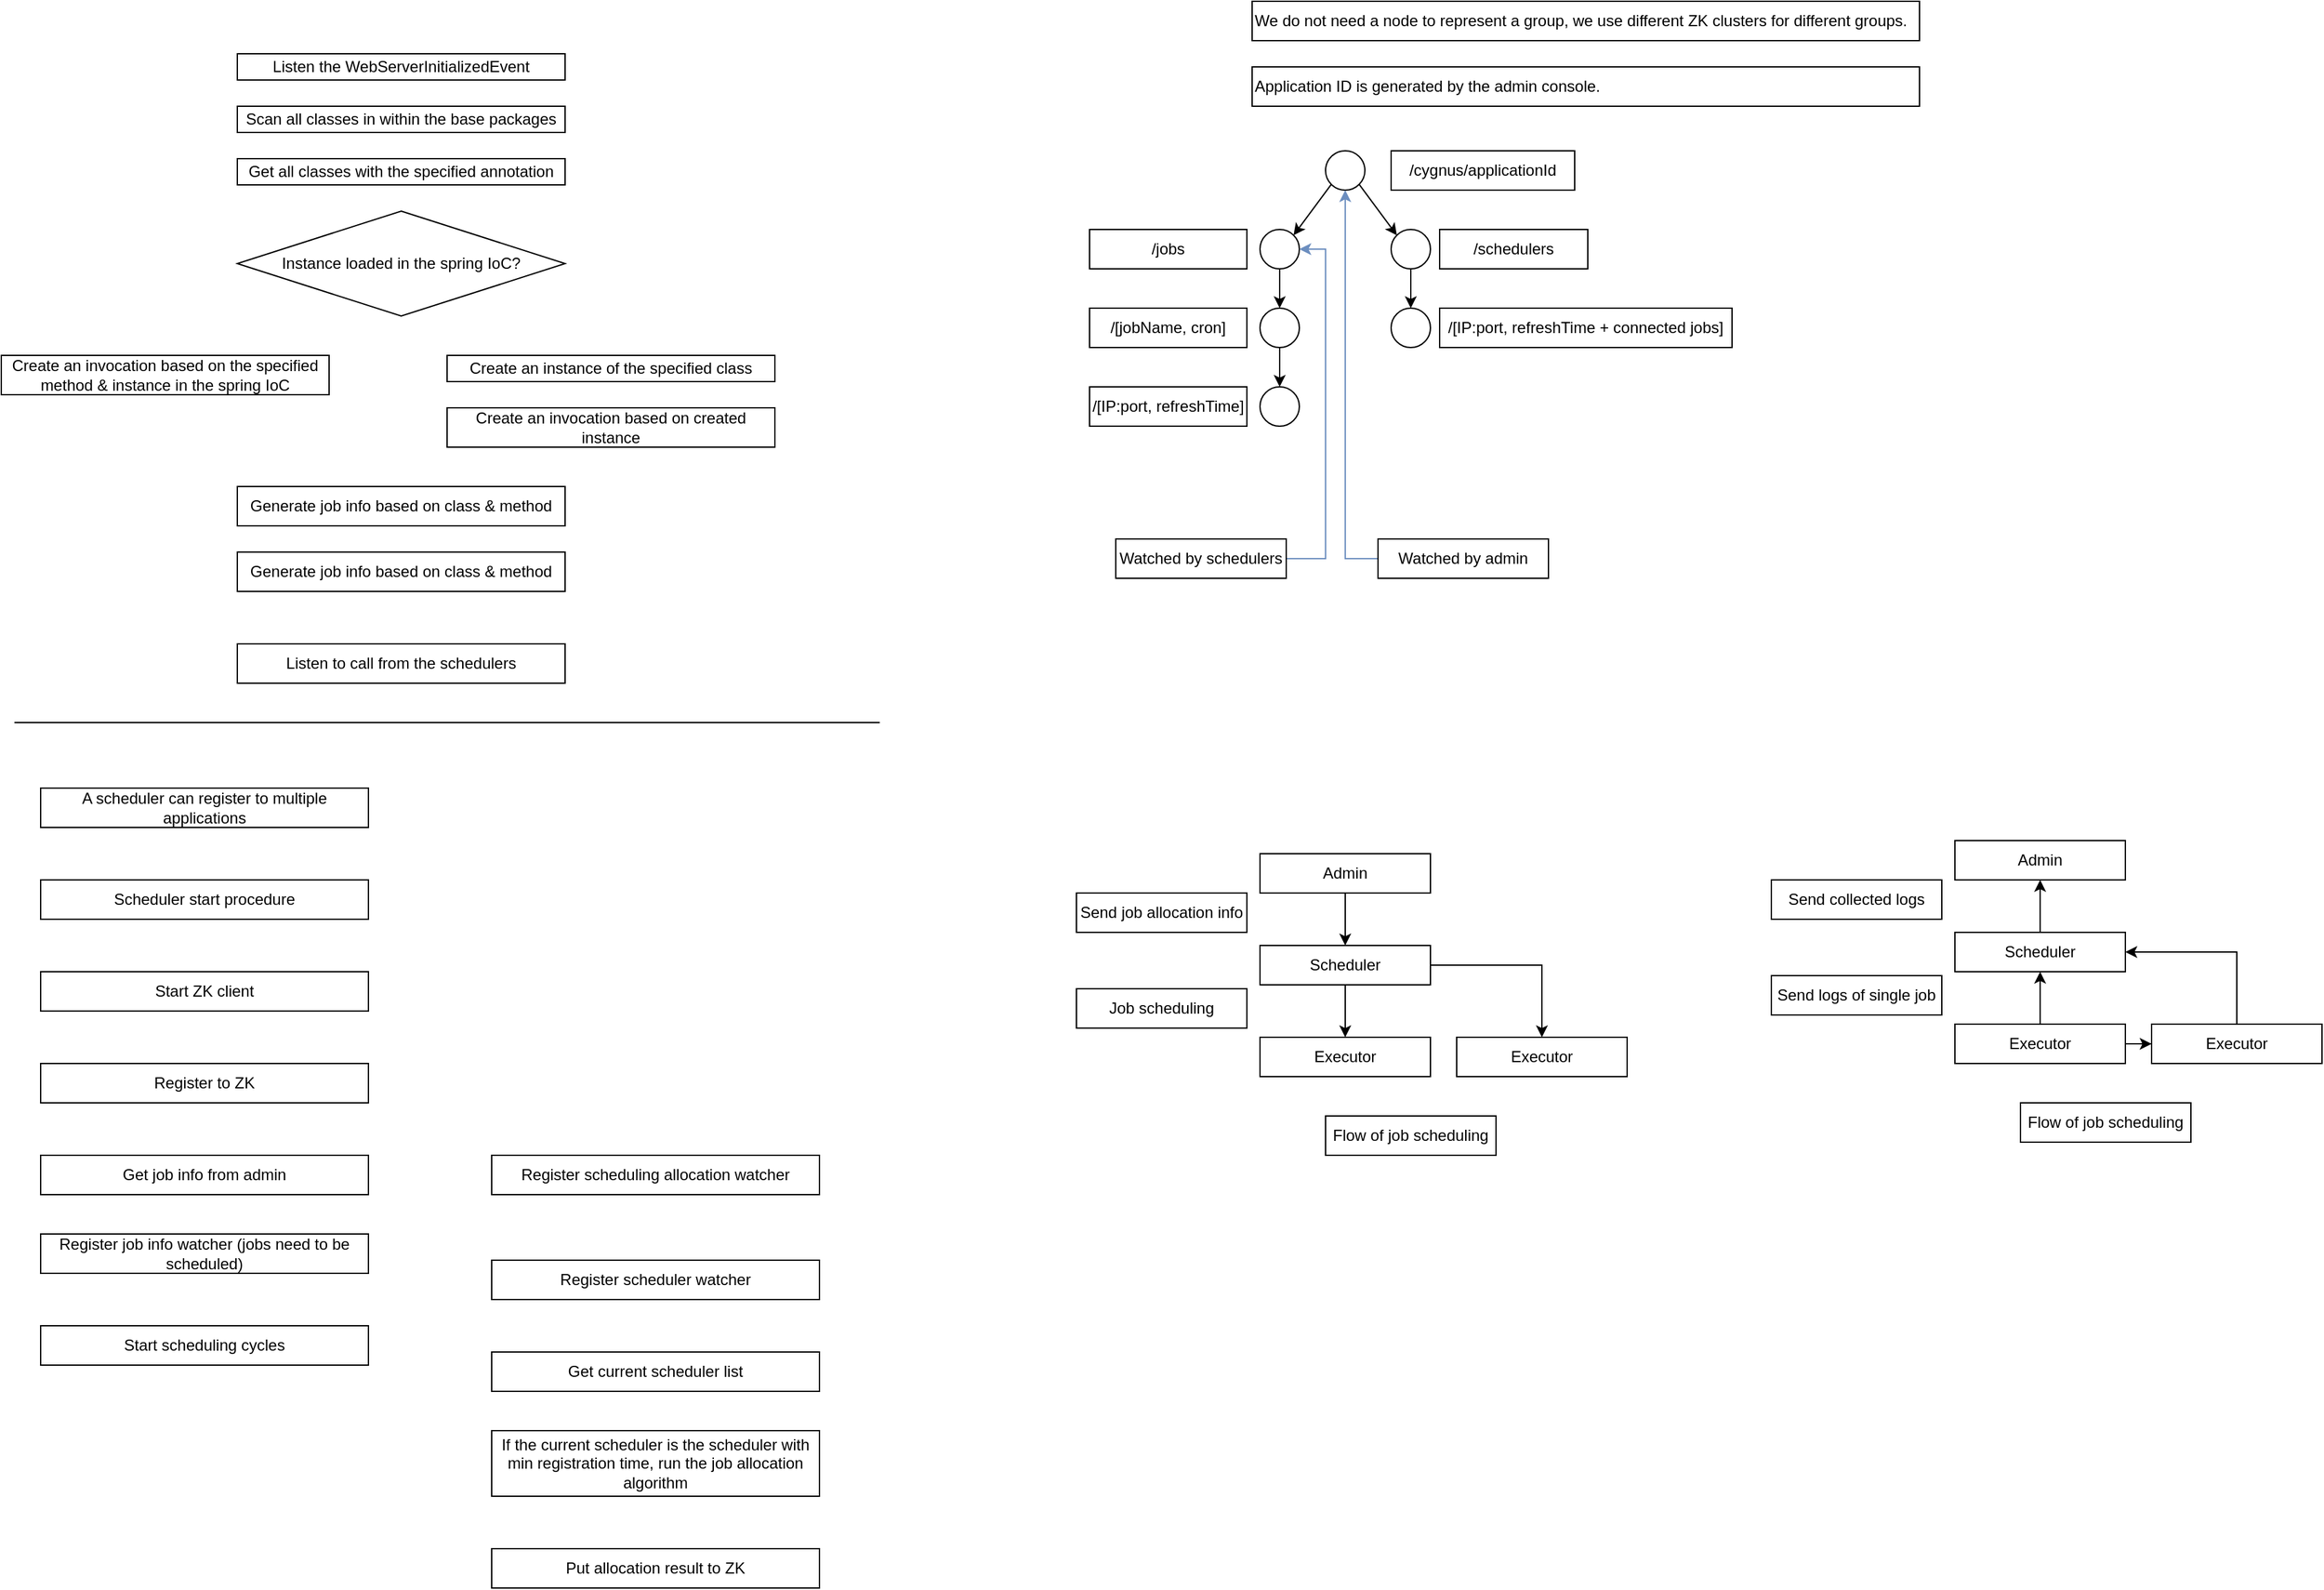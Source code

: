 <mxfile version="21.6.9" type="github">
  <diagram name="第 1 页" id="5EeTXoFenc_YiNX9l1NI">
    <mxGraphModel dx="988" dy="535" grid="1" gridSize="10" guides="1" tooltips="1" connect="1" arrows="1" fold="1" page="1" pageScale="1" pageWidth="827" pageHeight="1169" math="0" shadow="0">
      <root>
        <mxCell id="0" />
        <mxCell id="1" parent="0" />
        <mxCell id="MFsD-34qDo7G34yyTd13-1" value="Listen the&amp;nbsp;WebServerInitializedEvent" style="rounded=0;whiteSpace=wrap;html=1;" parent="1" vertex="1">
          <mxGeometry x="220" y="50" width="250" height="20" as="geometry" />
        </mxCell>
        <mxCell id="MFsD-34qDo7G34yyTd13-4" value="Scan all classes in within the base packages" style="rounded=0;whiteSpace=wrap;html=1;" parent="1" vertex="1">
          <mxGeometry x="220" y="90" width="250" height="20" as="geometry" />
        </mxCell>
        <mxCell id="MFsD-34qDo7G34yyTd13-5" value="Get all classes with the specified annotation" style="rounded=0;whiteSpace=wrap;html=1;" parent="1" vertex="1">
          <mxGeometry x="220" y="130" width="250" height="20" as="geometry" />
        </mxCell>
        <mxCell id="W75cND2qvZO_ZwM8Ezsm-1" value="Create an invocation based on the specified method &amp;amp; instance in the spring IoC" style="rounded=0;whiteSpace=wrap;html=1;" parent="1" vertex="1">
          <mxGeometry x="40" y="280" width="250" height="30" as="geometry" />
        </mxCell>
        <mxCell id="W75cND2qvZO_ZwM8Ezsm-2" value="Instance loaded in the spring IoC?" style="rhombus;whiteSpace=wrap;html=1;" parent="1" vertex="1">
          <mxGeometry x="220" y="170" width="250" height="80" as="geometry" />
        </mxCell>
        <mxCell id="W75cND2qvZO_ZwM8Ezsm-3" value="Create an instance of the specified class" style="rounded=0;whiteSpace=wrap;html=1;" parent="1" vertex="1">
          <mxGeometry x="380" y="280" width="250" height="20" as="geometry" />
        </mxCell>
        <mxCell id="W75cND2qvZO_ZwM8Ezsm-4" value="Create an invocation based on created instance" style="rounded=0;whiteSpace=wrap;html=1;" parent="1" vertex="1">
          <mxGeometry x="380" y="320" width="250" height="30" as="geometry" />
        </mxCell>
        <mxCell id="W75cND2qvZO_ZwM8Ezsm-5" value="Generate job info based on class &amp;amp; method" style="rounded=0;whiteSpace=wrap;html=1;" parent="1" vertex="1">
          <mxGeometry x="220" y="380" width="250" height="30" as="geometry" />
        </mxCell>
        <mxCell id="W75cND2qvZO_ZwM8Ezsm-10" value="Listen to call from the schedulers" style="rounded=0;whiteSpace=wrap;html=1;" parent="1" vertex="1">
          <mxGeometry x="220" y="500" width="250" height="30" as="geometry" />
        </mxCell>
        <mxCell id="DGsf9-MeSTJs5lk7nA3e-1" value="Generate job info based on class &amp;amp; method" style="rounded=0;whiteSpace=wrap;html=1;" parent="1" vertex="1">
          <mxGeometry x="220" y="430" width="250" height="30" as="geometry" />
        </mxCell>
        <mxCell id="4Q25WiTdi54f8AYO-q5Q-1" value="Scheduler start procedure" style="rounded=0;whiteSpace=wrap;html=1;" parent="1" vertex="1">
          <mxGeometry x="70" y="680" width="250" height="30" as="geometry" />
        </mxCell>
        <mxCell id="4Q25WiTdi54f8AYO-q5Q-2" value="" style="endArrow=none;html=1;rounded=0;" parent="1" edge="1">
          <mxGeometry width="50" height="50" relative="1" as="geometry">
            <mxPoint x="50" y="560" as="sourcePoint" />
            <mxPoint x="710" y="560" as="targetPoint" />
          </mxGeometry>
        </mxCell>
        <mxCell id="4Q25WiTdi54f8AYO-q5Q-3" value="Start ZK client" style="rounded=0;whiteSpace=wrap;html=1;" parent="1" vertex="1">
          <mxGeometry x="70" y="750" width="250" height="30" as="geometry" />
        </mxCell>
        <mxCell id="4Q25WiTdi54f8AYO-q5Q-4" value="Get current scheduler list" style="rounded=0;whiteSpace=wrap;html=1;" parent="1" vertex="1">
          <mxGeometry x="414" y="1040" width="250" height="30" as="geometry" />
        </mxCell>
        <mxCell id="4Q25WiTdi54f8AYO-q5Q-5" value="If the current scheduler is the scheduler with min registration time, run the job allocation algorithm" style="rounded=0;whiteSpace=wrap;html=1;" parent="1" vertex="1">
          <mxGeometry x="414" y="1100" width="250" height="50" as="geometry" />
        </mxCell>
        <mxCell id="4Q25WiTdi54f8AYO-q5Q-6" value="Register scheduler watcher" style="rounded=0;whiteSpace=wrap;html=1;" parent="1" vertex="1">
          <mxGeometry x="414" y="970" width="250" height="30" as="geometry" />
        </mxCell>
        <mxCell id="4Q25WiTdi54f8AYO-q5Q-7" value="Start scheduling cycles" style="rounded=0;whiteSpace=wrap;html=1;" parent="1" vertex="1">
          <mxGeometry x="70" y="1020" width="250" height="30" as="geometry" />
        </mxCell>
        <mxCell id="4Q25WiTdi54f8AYO-q5Q-8" value="Put allocation result to ZK" style="rounded=0;whiteSpace=wrap;html=1;" parent="1" vertex="1">
          <mxGeometry x="414" y="1190" width="250" height="30" as="geometry" />
        </mxCell>
        <mxCell id="4Q25WiTdi54f8AYO-q5Q-10" value="Register scheduling allocation watcher" style="rounded=0;whiteSpace=wrap;html=1;" parent="1" vertex="1">
          <mxGeometry x="414" y="890" width="250" height="30" as="geometry" />
        </mxCell>
        <mxCell id="4Q25WiTdi54f8AYO-q5Q-11" value="Get job info from admin" style="rounded=0;whiteSpace=wrap;html=1;" parent="1" vertex="1">
          <mxGeometry x="70" y="890" width="250" height="30" as="geometry" />
        </mxCell>
        <mxCell id="4Q25WiTdi54f8AYO-q5Q-12" value="Register job info watcher (jobs need to be scheduled)" style="rounded=0;whiteSpace=wrap;html=1;" parent="1" vertex="1">
          <mxGeometry x="70" y="950" width="250" height="30" as="geometry" />
        </mxCell>
        <mxCell id="4Q25WiTdi54f8AYO-q5Q-13" value="Register to ZK" style="rounded=0;whiteSpace=wrap;html=1;" parent="1" vertex="1">
          <mxGeometry x="70" y="820" width="250" height="30" as="geometry" />
        </mxCell>
        <mxCell id="pBQQWS3VcoQOjUSulyyc-5" style="rounded=0;orthogonalLoop=1;jettySize=auto;html=1;exitX=0;exitY=1;exitDx=0;exitDy=0;entryX=1;entryY=0;entryDx=0;entryDy=0;" parent="1" source="pBQQWS3VcoQOjUSulyyc-2" target="pBQQWS3VcoQOjUSulyyc-4" edge="1">
          <mxGeometry relative="1" as="geometry" />
        </mxCell>
        <mxCell id="pBQQWS3VcoQOjUSulyyc-7" style="rounded=0;orthogonalLoop=1;jettySize=auto;html=1;exitX=1;exitY=1;exitDx=0;exitDy=0;entryX=0;entryY=0;entryDx=0;entryDy=0;" parent="1" source="pBQQWS3VcoQOjUSulyyc-2" target="pBQQWS3VcoQOjUSulyyc-6" edge="1">
          <mxGeometry relative="1" as="geometry" />
        </mxCell>
        <mxCell id="pBQQWS3VcoQOjUSulyyc-2" value="" style="ellipse;whiteSpace=wrap;html=1;aspect=fixed;" parent="1" vertex="1">
          <mxGeometry x="1050" y="124" width="30" height="30" as="geometry" />
        </mxCell>
        <mxCell id="pBQQWS3VcoQOjUSulyyc-3" value="/cygnus/applicationId" style="rounded=0;whiteSpace=wrap;html=1;" parent="1" vertex="1">
          <mxGeometry x="1100" y="124" width="140" height="30" as="geometry" />
        </mxCell>
        <mxCell id="pBQQWS3VcoQOjUSulyyc-12" style="edgeStyle=orthogonalEdgeStyle;rounded=0;orthogonalLoop=1;jettySize=auto;html=1;exitX=0.5;exitY=1;exitDx=0;exitDy=0;entryX=0.5;entryY=0;entryDx=0;entryDy=0;" parent="1" source="pBQQWS3VcoQOjUSulyyc-4" target="pBQQWS3VcoQOjUSulyyc-11" edge="1">
          <mxGeometry relative="1" as="geometry" />
        </mxCell>
        <mxCell id="pBQQWS3VcoQOjUSulyyc-4" value="" style="ellipse;whiteSpace=wrap;html=1;aspect=fixed;" parent="1" vertex="1">
          <mxGeometry x="1000" y="184" width="30" height="30" as="geometry" />
        </mxCell>
        <mxCell id="pBQQWS3VcoQOjUSulyyc-24" style="edgeStyle=orthogonalEdgeStyle;rounded=0;orthogonalLoop=1;jettySize=auto;html=1;exitX=0.5;exitY=1;exitDx=0;exitDy=0;entryX=0.5;entryY=0;entryDx=0;entryDy=0;" parent="1" source="pBQQWS3VcoQOjUSulyyc-6" target="pBQQWS3VcoQOjUSulyyc-23" edge="1">
          <mxGeometry relative="1" as="geometry" />
        </mxCell>
        <mxCell id="pBQQWS3VcoQOjUSulyyc-6" value="" style="ellipse;whiteSpace=wrap;html=1;aspect=fixed;" parent="1" vertex="1">
          <mxGeometry x="1100" y="184" width="30" height="30" as="geometry" />
        </mxCell>
        <mxCell id="pBQQWS3VcoQOjUSulyyc-8" value="/jobs" style="rounded=0;whiteSpace=wrap;html=1;" parent="1" vertex="1">
          <mxGeometry x="870" y="184" width="120" height="30" as="geometry" />
        </mxCell>
        <mxCell id="pBQQWS3VcoQOjUSulyyc-10" value="/schedulers" style="rounded=0;whiteSpace=wrap;html=1;" parent="1" vertex="1">
          <mxGeometry x="1137" y="184" width="113" height="30" as="geometry" />
        </mxCell>
        <mxCell id="pBQQWS3VcoQOjUSulyyc-15" style="edgeStyle=orthogonalEdgeStyle;rounded=0;orthogonalLoop=1;jettySize=auto;html=1;exitX=0.5;exitY=1;exitDx=0;exitDy=0;entryX=0.5;entryY=0;entryDx=0;entryDy=0;" parent="1" source="pBQQWS3VcoQOjUSulyyc-11" target="pBQQWS3VcoQOjUSulyyc-14" edge="1">
          <mxGeometry relative="1" as="geometry" />
        </mxCell>
        <mxCell id="pBQQWS3VcoQOjUSulyyc-11" value="" style="ellipse;whiteSpace=wrap;html=1;aspect=fixed;" parent="1" vertex="1">
          <mxGeometry x="1000" y="244" width="30" height="30" as="geometry" />
        </mxCell>
        <mxCell id="pBQQWS3VcoQOjUSulyyc-14" value="" style="ellipse;whiteSpace=wrap;html=1;aspect=fixed;" parent="1" vertex="1">
          <mxGeometry x="1000" y="304" width="30" height="30" as="geometry" />
        </mxCell>
        <mxCell id="pBQQWS3VcoQOjUSulyyc-16" value="/[jobName, cron]" style="rounded=0;whiteSpace=wrap;html=1;" parent="1" vertex="1">
          <mxGeometry x="870" y="244" width="120" height="30" as="geometry" />
        </mxCell>
        <mxCell id="pBQQWS3VcoQOjUSulyyc-19" value="We do not need a node to represent a group, we use different ZK clusters for different groups." style="rounded=0;whiteSpace=wrap;html=1;align=left;" parent="1" vertex="1">
          <mxGeometry x="994" y="10" width="509" height="30" as="geometry" />
        </mxCell>
        <mxCell id="pBQQWS3VcoQOjUSulyyc-22" value="/[IP:port, refreshTime]" style="rounded=0;whiteSpace=wrap;html=1;" parent="1" vertex="1">
          <mxGeometry x="870" y="304" width="120" height="30" as="geometry" />
        </mxCell>
        <mxCell id="pBQQWS3VcoQOjUSulyyc-23" value="" style="ellipse;whiteSpace=wrap;html=1;aspect=fixed;" parent="1" vertex="1">
          <mxGeometry x="1100" y="244" width="30" height="30" as="geometry" />
        </mxCell>
        <mxCell id="pBQQWS3VcoQOjUSulyyc-33" value="A scheduler can register to multiple applications" style="rounded=0;whiteSpace=wrap;html=1;" parent="1" vertex="1">
          <mxGeometry x="70" y="610" width="250" height="30" as="geometry" />
        </mxCell>
        <mxCell id="QsFEnTBMGscoWcGjqfU7-1" value="/[IP:port, refreshTime + connected jobs]" style="rounded=0;whiteSpace=wrap;html=1;" parent="1" vertex="1">
          <mxGeometry x="1137" y="244" width="223" height="30" as="geometry" />
        </mxCell>
        <mxCell id="QsFEnTBMGscoWcGjqfU7-2" value="Application ID is generated by the admin console." style="rounded=0;whiteSpace=wrap;html=1;align=left;" parent="1" vertex="1">
          <mxGeometry x="994" y="60" width="509" height="30" as="geometry" />
        </mxCell>
        <mxCell id="QsFEnTBMGscoWcGjqfU7-6" style="edgeStyle=orthogonalEdgeStyle;rounded=0;orthogonalLoop=1;jettySize=auto;html=1;exitX=1;exitY=0.5;exitDx=0;exitDy=0;entryX=1;entryY=0.5;entryDx=0;entryDy=0;fillColor=#dae8fc;strokeColor=#6c8ebf;" parent="1" source="QsFEnTBMGscoWcGjqfU7-3" target="pBQQWS3VcoQOjUSulyyc-4" edge="1">
          <mxGeometry relative="1" as="geometry" />
        </mxCell>
        <mxCell id="QsFEnTBMGscoWcGjqfU7-3" value="Watched by schedulers" style="rounded=0;whiteSpace=wrap;html=1;" parent="1" vertex="1">
          <mxGeometry x="890" y="420" width="130" height="30" as="geometry" />
        </mxCell>
        <mxCell id="QsFEnTBMGscoWcGjqfU7-8" style="edgeStyle=orthogonalEdgeStyle;rounded=0;orthogonalLoop=1;jettySize=auto;html=1;exitX=0;exitY=0.5;exitDx=0;exitDy=0;entryX=0.5;entryY=1;entryDx=0;entryDy=0;fillColor=#dae8fc;strokeColor=#6c8ebf;" parent="1" source="QsFEnTBMGscoWcGjqfU7-7" target="pBQQWS3VcoQOjUSulyyc-2" edge="1">
          <mxGeometry relative="1" as="geometry" />
        </mxCell>
        <mxCell id="QsFEnTBMGscoWcGjqfU7-7" value="Watched by admin" style="rounded=0;whiteSpace=wrap;html=1;" parent="1" vertex="1">
          <mxGeometry x="1090" y="420" width="130" height="30" as="geometry" />
        </mxCell>
        <mxCell id="Dp9xP11dtMqaC-6ADBGW-4" style="edgeStyle=orthogonalEdgeStyle;rounded=0;orthogonalLoop=1;jettySize=auto;html=1;exitX=0.5;exitY=1;exitDx=0;exitDy=0;" edge="1" parent="1" source="Dp9xP11dtMqaC-6ADBGW-1" target="Dp9xP11dtMqaC-6ADBGW-2">
          <mxGeometry relative="1" as="geometry" />
        </mxCell>
        <mxCell id="Dp9xP11dtMqaC-6ADBGW-1" value="Admin" style="rounded=0;whiteSpace=wrap;html=1;" vertex="1" parent="1">
          <mxGeometry x="1000" y="660" width="130" height="30" as="geometry" />
        </mxCell>
        <mxCell id="Dp9xP11dtMqaC-6ADBGW-5" style="edgeStyle=orthogonalEdgeStyle;rounded=0;orthogonalLoop=1;jettySize=auto;html=1;exitX=0.5;exitY=1;exitDx=0;exitDy=0;" edge="1" parent="1" source="Dp9xP11dtMqaC-6ADBGW-2" target="Dp9xP11dtMqaC-6ADBGW-3">
          <mxGeometry relative="1" as="geometry" />
        </mxCell>
        <mxCell id="Dp9xP11dtMqaC-6ADBGW-7" style="edgeStyle=orthogonalEdgeStyle;rounded=0;orthogonalLoop=1;jettySize=auto;html=1;exitX=1;exitY=0.5;exitDx=0;exitDy=0;" edge="1" parent="1" source="Dp9xP11dtMqaC-6ADBGW-2" target="Dp9xP11dtMqaC-6ADBGW-6">
          <mxGeometry relative="1" as="geometry" />
        </mxCell>
        <mxCell id="Dp9xP11dtMqaC-6ADBGW-2" value="Scheduler" style="rounded=0;whiteSpace=wrap;html=1;" vertex="1" parent="1">
          <mxGeometry x="1000" y="730" width="130" height="30" as="geometry" />
        </mxCell>
        <mxCell id="Dp9xP11dtMqaC-6ADBGW-3" value="Executor" style="rounded=0;whiteSpace=wrap;html=1;" vertex="1" parent="1">
          <mxGeometry x="1000" y="800" width="130" height="30" as="geometry" />
        </mxCell>
        <mxCell id="Dp9xP11dtMqaC-6ADBGW-6" value="Executor" style="rounded=0;whiteSpace=wrap;html=1;" vertex="1" parent="1">
          <mxGeometry x="1150" y="800" width="130" height="30" as="geometry" />
        </mxCell>
        <mxCell id="Dp9xP11dtMqaC-6ADBGW-8" value="Flow of job scheduling" style="rounded=0;whiteSpace=wrap;html=1;" vertex="1" parent="1">
          <mxGeometry x="1050" y="860" width="130" height="30" as="geometry" />
        </mxCell>
        <mxCell id="Dp9xP11dtMqaC-6ADBGW-9" value="Send job allocation info" style="rounded=0;whiteSpace=wrap;html=1;" vertex="1" parent="1">
          <mxGeometry x="860" y="690" width="130" height="30" as="geometry" />
        </mxCell>
        <mxCell id="Dp9xP11dtMqaC-6ADBGW-10" value="Job scheduling" style="rounded=0;whiteSpace=wrap;html=1;" vertex="1" parent="1">
          <mxGeometry x="860" y="763" width="130" height="30" as="geometry" />
        </mxCell>
        <mxCell id="Dp9xP11dtMqaC-6ADBGW-12" value="Admin" style="rounded=0;whiteSpace=wrap;html=1;" vertex="1" parent="1">
          <mxGeometry x="1530" y="650" width="130" height="30" as="geometry" />
        </mxCell>
        <mxCell id="Dp9xP11dtMqaC-6ADBGW-24" style="edgeStyle=orthogonalEdgeStyle;rounded=0;orthogonalLoop=1;jettySize=auto;html=1;exitX=0.5;exitY=0;exitDx=0;exitDy=0;entryX=0.5;entryY=1;entryDx=0;entryDy=0;" edge="1" parent="1" source="Dp9xP11dtMqaC-6ADBGW-15" target="Dp9xP11dtMqaC-6ADBGW-12">
          <mxGeometry relative="1" as="geometry" />
        </mxCell>
        <mxCell id="Dp9xP11dtMqaC-6ADBGW-15" value="Scheduler" style="rounded=0;whiteSpace=wrap;html=1;" vertex="1" parent="1">
          <mxGeometry x="1530" y="720" width="130" height="30" as="geometry" />
        </mxCell>
        <mxCell id="Dp9xP11dtMqaC-6ADBGW-21" style="edgeStyle=orthogonalEdgeStyle;rounded=0;orthogonalLoop=1;jettySize=auto;html=1;exitX=1;exitY=0.5;exitDx=0;exitDy=0;" edge="1" parent="1" source="Dp9xP11dtMqaC-6ADBGW-16" target="Dp9xP11dtMqaC-6ADBGW-17">
          <mxGeometry relative="1" as="geometry" />
        </mxCell>
        <mxCell id="Dp9xP11dtMqaC-6ADBGW-23" style="edgeStyle=orthogonalEdgeStyle;rounded=0;orthogonalLoop=1;jettySize=auto;html=1;exitX=0.5;exitY=0;exitDx=0;exitDy=0;" edge="1" parent="1" source="Dp9xP11dtMqaC-6ADBGW-16" target="Dp9xP11dtMqaC-6ADBGW-15">
          <mxGeometry relative="1" as="geometry" />
        </mxCell>
        <mxCell id="Dp9xP11dtMqaC-6ADBGW-16" value="Executor" style="rounded=0;whiteSpace=wrap;html=1;" vertex="1" parent="1">
          <mxGeometry x="1530" y="790" width="130" height="30" as="geometry" />
        </mxCell>
        <mxCell id="Dp9xP11dtMqaC-6ADBGW-22" style="edgeStyle=orthogonalEdgeStyle;rounded=0;orthogonalLoop=1;jettySize=auto;html=1;exitX=0.5;exitY=0;exitDx=0;exitDy=0;entryX=1;entryY=0.5;entryDx=0;entryDy=0;" edge="1" parent="1" source="Dp9xP11dtMqaC-6ADBGW-17" target="Dp9xP11dtMqaC-6ADBGW-15">
          <mxGeometry relative="1" as="geometry" />
        </mxCell>
        <mxCell id="Dp9xP11dtMqaC-6ADBGW-17" value="Executor" style="rounded=0;whiteSpace=wrap;html=1;" vertex="1" parent="1">
          <mxGeometry x="1680" y="790" width="130" height="30" as="geometry" />
        </mxCell>
        <mxCell id="Dp9xP11dtMqaC-6ADBGW-18" value="Flow of job scheduling" style="rounded=0;whiteSpace=wrap;html=1;" vertex="1" parent="1">
          <mxGeometry x="1580" y="850" width="130" height="30" as="geometry" />
        </mxCell>
        <mxCell id="Dp9xP11dtMqaC-6ADBGW-19" value="Send collected logs" style="rounded=0;whiteSpace=wrap;html=1;" vertex="1" parent="1">
          <mxGeometry x="1390" y="680" width="130" height="30" as="geometry" />
        </mxCell>
        <mxCell id="Dp9xP11dtMqaC-6ADBGW-20" value="Send logs of single job" style="rounded=0;whiteSpace=wrap;html=1;" vertex="1" parent="1">
          <mxGeometry x="1390" y="753" width="130" height="30" as="geometry" />
        </mxCell>
      </root>
    </mxGraphModel>
  </diagram>
</mxfile>
